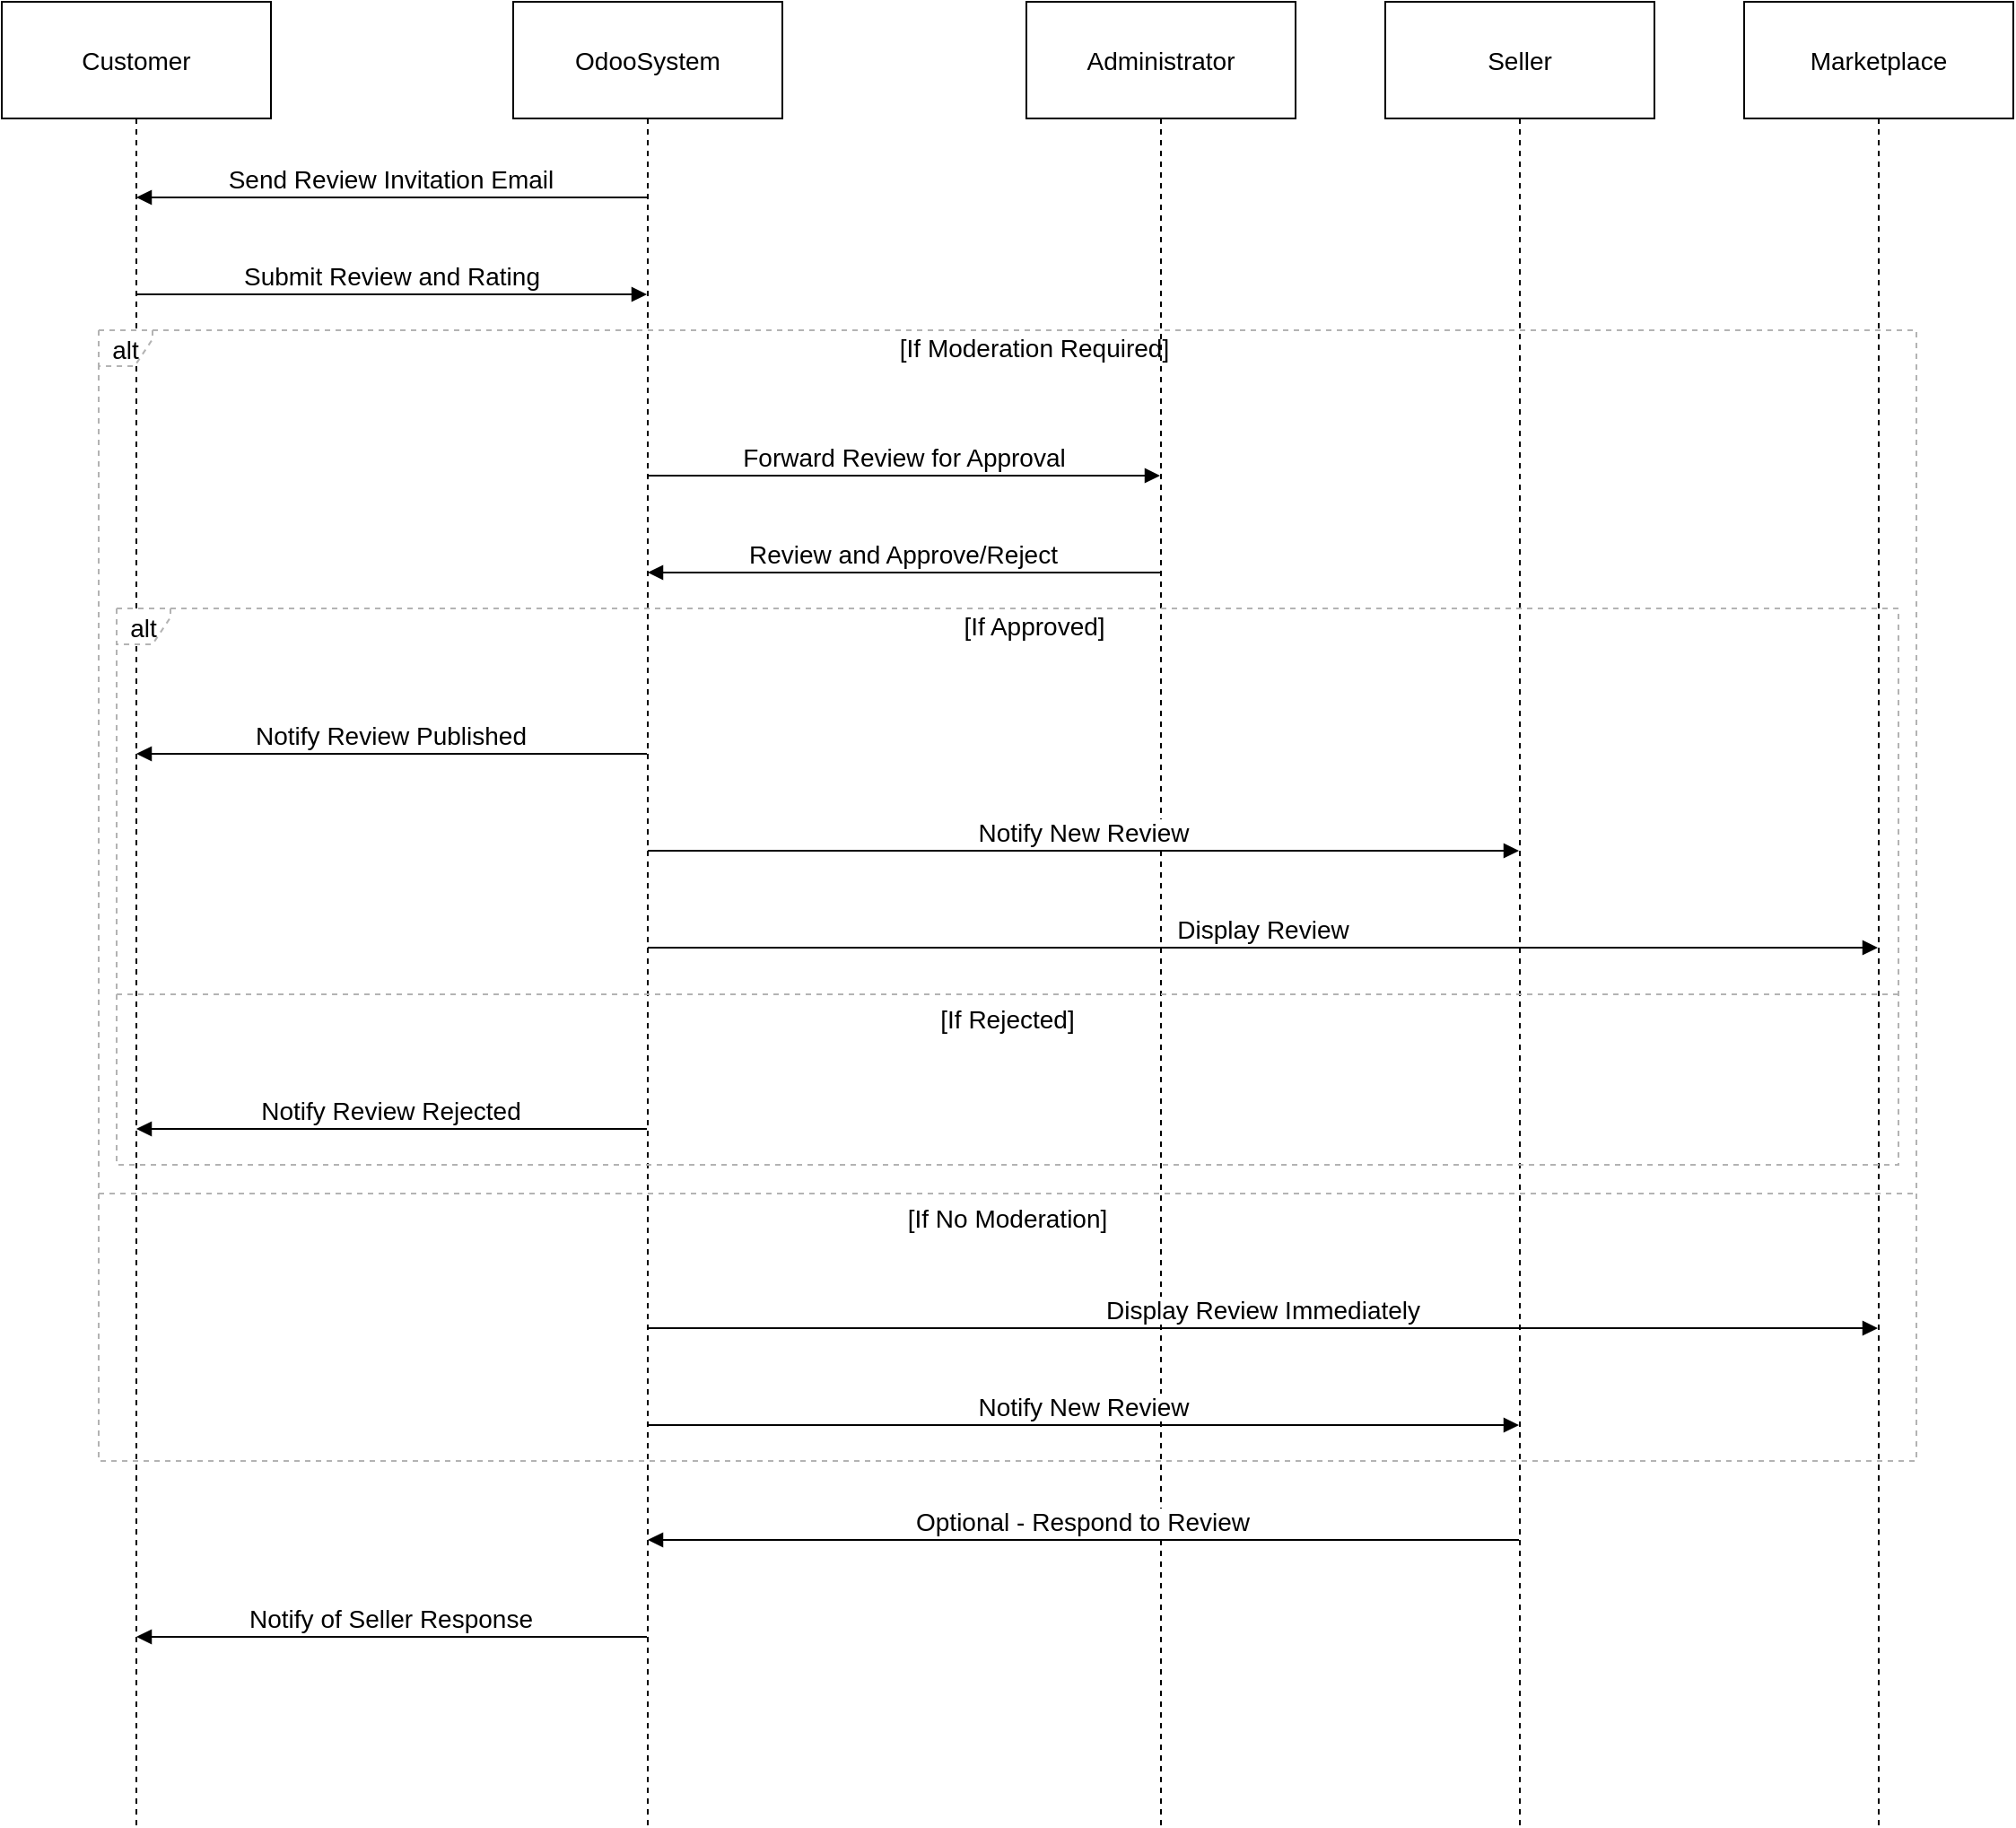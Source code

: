 <mxfile version="24.8.3">
  <diagram name="Page-1" id="fOK-nv0VU_ti0bF5ISVP">
    <mxGraphModel dx="1366" dy="763" grid="1" gridSize="10" guides="1" tooltips="1" connect="1" arrows="1" fold="1" page="0" pageScale="1" pageWidth="850" pageHeight="1100" math="0" shadow="0">
      <root>
        <mxCell id="0" />
        <mxCell id="1" parent="0" />
        <mxCell id="eZgWr6zxR9BhtXgxdSoH-1" value="Customer" style="shape=umlLifeline;perimeter=lifelinePerimeter;whiteSpace=wrap;container=1;dropTarget=0;collapsible=0;recursiveResize=0;outlineConnect=0;portConstraint=eastwest;newEdgeStyle={&quot;edgeStyle&quot;:&quot;elbowEdgeStyle&quot;,&quot;elbow&quot;:&quot;vertical&quot;,&quot;curved&quot;:0,&quot;rounded&quot;:0};size=65;fontSize=14;" vertex="1" parent="1">
          <mxGeometry x="20" y="20" width="150" height="1016" as="geometry" />
        </mxCell>
        <mxCell id="eZgWr6zxR9BhtXgxdSoH-2" value="OdooSystem" style="shape=umlLifeline;perimeter=lifelinePerimeter;whiteSpace=wrap;container=1;dropTarget=0;collapsible=0;recursiveResize=0;outlineConnect=0;portConstraint=eastwest;newEdgeStyle={&quot;edgeStyle&quot;:&quot;elbowEdgeStyle&quot;,&quot;elbow&quot;:&quot;vertical&quot;,&quot;curved&quot;:0,&quot;rounded&quot;:0};size=65;fontSize=14;" vertex="1" parent="1">
          <mxGeometry x="305" y="20" width="150" height="1016" as="geometry" />
        </mxCell>
        <mxCell id="eZgWr6zxR9BhtXgxdSoH-3" value="Administrator" style="shape=umlLifeline;perimeter=lifelinePerimeter;whiteSpace=wrap;container=1;dropTarget=0;collapsible=0;recursiveResize=0;outlineConnect=0;portConstraint=eastwest;newEdgeStyle={&quot;edgeStyle&quot;:&quot;elbowEdgeStyle&quot;,&quot;elbow&quot;:&quot;vertical&quot;,&quot;curved&quot;:0,&quot;rounded&quot;:0};size=65;fontSize=14;" vertex="1" parent="1">
          <mxGeometry x="591" y="20" width="150" height="1016" as="geometry" />
        </mxCell>
        <mxCell id="eZgWr6zxR9BhtXgxdSoH-4" value="Seller" style="shape=umlLifeline;perimeter=lifelinePerimeter;whiteSpace=wrap;container=1;dropTarget=0;collapsible=0;recursiveResize=0;outlineConnect=0;portConstraint=eastwest;newEdgeStyle={&quot;edgeStyle&quot;:&quot;elbowEdgeStyle&quot;,&quot;elbow&quot;:&quot;vertical&quot;,&quot;curved&quot;:0,&quot;rounded&quot;:0};size=65;fontSize=14;" vertex="1" parent="1">
          <mxGeometry x="791" y="20" width="150" height="1016" as="geometry" />
        </mxCell>
        <mxCell id="eZgWr6zxR9BhtXgxdSoH-5" value="Marketplace" style="shape=umlLifeline;perimeter=lifelinePerimeter;whiteSpace=wrap;container=1;dropTarget=0;collapsible=0;recursiveResize=0;outlineConnect=0;portConstraint=eastwest;newEdgeStyle={&quot;edgeStyle&quot;:&quot;elbowEdgeStyle&quot;,&quot;elbow&quot;:&quot;vertical&quot;,&quot;curved&quot;:0,&quot;rounded&quot;:0};size=65;fontSize=14;" vertex="1" parent="1">
          <mxGeometry x="991" y="20" width="150" height="1016" as="geometry" />
        </mxCell>
        <mxCell id="eZgWr6zxR9BhtXgxdSoH-6" value="alt" style="shape=umlFrame;dashed=1;pointerEvents=0;dropTarget=0;strokeColor=#B3B3B3;height=20;width=30;fontSize=14;" vertex="1" parent="1">
          <mxGeometry x="84" y="358" width="993" height="310" as="geometry" />
        </mxCell>
        <mxCell id="eZgWr6zxR9BhtXgxdSoH-7" value="[If Approved]" style="text;strokeColor=none;fillColor=none;align=center;verticalAlign=middle;whiteSpace=wrap;fontSize=14;" vertex="1" parent="eZgWr6zxR9BhtXgxdSoH-6">
          <mxGeometry x="30" width="963" height="20" as="geometry" />
        </mxCell>
        <mxCell id="eZgWr6zxR9BhtXgxdSoH-8" value="[If Rejected]" style="shape=line;dashed=1;whiteSpace=wrap;verticalAlign=top;labelPosition=center;verticalLabelPosition=middle;align=center;strokeColor=#B3B3B3;fontSize=14;" vertex="1" parent="eZgWr6zxR9BhtXgxdSoH-6">
          <mxGeometry y="214" width="993" height="2" as="geometry" />
        </mxCell>
        <mxCell id="eZgWr6zxR9BhtXgxdSoH-9" value="alt" style="shape=umlFrame;dashed=1;pointerEvents=0;dropTarget=0;strokeColor=#B3B3B3;height=20;width=30;fontSize=14;" vertex="1" parent="1">
          <mxGeometry x="74" y="203" width="1013" height="630" as="geometry" />
        </mxCell>
        <mxCell id="eZgWr6zxR9BhtXgxdSoH-10" value="[If Moderation Required]" style="text;strokeColor=none;fillColor=none;align=center;verticalAlign=middle;whiteSpace=wrap;fontSize=14;" vertex="1" parent="eZgWr6zxR9BhtXgxdSoH-9">
          <mxGeometry x="30" width="983" height="20" as="geometry" />
        </mxCell>
        <mxCell id="eZgWr6zxR9BhtXgxdSoH-11" value="[If No Moderation]" style="shape=line;dashed=1;whiteSpace=wrap;verticalAlign=top;labelPosition=center;verticalLabelPosition=middle;align=center;strokeColor=#B3B3B3;fontSize=14;" vertex="1" parent="eZgWr6zxR9BhtXgxdSoH-9">
          <mxGeometry y="480" width="1013" height="2" as="geometry" />
        </mxCell>
        <mxCell id="eZgWr6zxR9BhtXgxdSoH-12" value="Send Review Invitation Email" style="verticalAlign=bottom;edgeStyle=elbowEdgeStyle;elbow=vertical;curved=0;rounded=0;endArrow=block;fontSize=14;" edge="1" parent="1" source="eZgWr6zxR9BhtXgxdSoH-2" target="eZgWr6zxR9BhtXgxdSoH-1">
          <mxGeometry relative="1" as="geometry">
            <Array as="points">
              <mxPoint x="249" y="129" />
            </Array>
          </mxGeometry>
        </mxCell>
        <mxCell id="eZgWr6zxR9BhtXgxdSoH-13" value="Submit Review and Rating" style="verticalAlign=bottom;edgeStyle=elbowEdgeStyle;elbow=vertical;curved=0;rounded=0;endArrow=block;fontSize=14;" edge="1" parent="1" source="eZgWr6zxR9BhtXgxdSoH-1" target="eZgWr6zxR9BhtXgxdSoH-2">
          <mxGeometry relative="1" as="geometry">
            <Array as="points">
              <mxPoint x="246" y="183" />
            </Array>
          </mxGeometry>
        </mxCell>
        <mxCell id="eZgWr6zxR9BhtXgxdSoH-14" value="Forward Review for Approval" style="verticalAlign=bottom;edgeStyle=elbowEdgeStyle;elbow=vertical;curved=0;rounded=0;endArrow=block;fontSize=14;" edge="1" parent="1" source="eZgWr6zxR9BhtXgxdSoH-2" target="eZgWr6zxR9BhtXgxdSoH-3">
          <mxGeometry relative="1" as="geometry">
            <Array as="points">
              <mxPoint x="532" y="284" />
            </Array>
          </mxGeometry>
        </mxCell>
        <mxCell id="eZgWr6zxR9BhtXgxdSoH-15" value="Review and Approve/Reject" style="verticalAlign=bottom;edgeStyle=elbowEdgeStyle;elbow=vertical;curved=0;rounded=0;endArrow=block;fontSize=14;" edge="1" parent="1" source="eZgWr6zxR9BhtXgxdSoH-3" target="eZgWr6zxR9BhtXgxdSoH-2">
          <mxGeometry relative="1" as="geometry">
            <Array as="points">
              <mxPoint x="535" y="338" />
            </Array>
          </mxGeometry>
        </mxCell>
        <mxCell id="eZgWr6zxR9BhtXgxdSoH-16" value="Notify Review Published" style="verticalAlign=bottom;edgeStyle=elbowEdgeStyle;elbow=vertical;curved=0;rounded=0;endArrow=block;fontSize=14;" edge="1" parent="1" source="eZgWr6zxR9BhtXgxdSoH-2" target="eZgWr6zxR9BhtXgxdSoH-1">
          <mxGeometry relative="1" as="geometry">
            <Array as="points">
              <mxPoint x="249" y="439" />
            </Array>
          </mxGeometry>
        </mxCell>
        <mxCell id="eZgWr6zxR9BhtXgxdSoH-17" value="Notify New Review" style="verticalAlign=bottom;edgeStyle=elbowEdgeStyle;elbow=vertical;curved=0;rounded=0;endArrow=block;fontSize=14;" edge="1" parent="1" source="eZgWr6zxR9BhtXgxdSoH-2" target="eZgWr6zxR9BhtXgxdSoH-4">
          <mxGeometry relative="1" as="geometry">
            <Array as="points">
              <mxPoint x="632" y="493" />
            </Array>
          </mxGeometry>
        </mxCell>
        <mxCell id="eZgWr6zxR9BhtXgxdSoH-18" value="Display Review" style="verticalAlign=bottom;edgeStyle=elbowEdgeStyle;elbow=vertical;curved=0;rounded=0;endArrow=block;fontSize=14;" edge="1" parent="1" source="eZgWr6zxR9BhtXgxdSoH-2" target="eZgWr6zxR9BhtXgxdSoH-5">
          <mxGeometry relative="1" as="geometry">
            <Array as="points">
              <mxPoint x="732" y="547" />
            </Array>
          </mxGeometry>
        </mxCell>
        <mxCell id="eZgWr6zxR9BhtXgxdSoH-19" value="Notify Review Rejected" style="verticalAlign=bottom;edgeStyle=elbowEdgeStyle;elbow=vertical;curved=0;rounded=0;endArrow=block;fontSize=14;" edge="1" parent="1" source="eZgWr6zxR9BhtXgxdSoH-2" target="eZgWr6zxR9BhtXgxdSoH-1">
          <mxGeometry relative="1" as="geometry">
            <Array as="points">
              <mxPoint x="249" y="648" />
            </Array>
          </mxGeometry>
        </mxCell>
        <mxCell id="eZgWr6zxR9BhtXgxdSoH-20" value="Display Review Immediately" style="verticalAlign=bottom;edgeStyle=elbowEdgeStyle;elbow=vertical;curved=0;rounded=0;endArrow=block;fontSize=14;" edge="1" parent="1" source="eZgWr6zxR9BhtXgxdSoH-2" target="eZgWr6zxR9BhtXgxdSoH-5">
          <mxGeometry relative="1" as="geometry">
            <Array as="points">
              <mxPoint x="732" y="759" />
            </Array>
          </mxGeometry>
        </mxCell>
        <mxCell id="eZgWr6zxR9BhtXgxdSoH-21" value="Notify New Review" style="verticalAlign=bottom;edgeStyle=elbowEdgeStyle;elbow=vertical;curved=0;rounded=0;endArrow=block;fontSize=14;" edge="1" parent="1" source="eZgWr6zxR9BhtXgxdSoH-2" target="eZgWr6zxR9BhtXgxdSoH-4">
          <mxGeometry relative="1" as="geometry">
            <Array as="points">
              <mxPoint x="632" y="813" />
            </Array>
          </mxGeometry>
        </mxCell>
        <mxCell id="eZgWr6zxR9BhtXgxdSoH-22" value="Optional - Respond to Review" style="verticalAlign=bottom;edgeStyle=elbowEdgeStyle;elbow=vertical;curved=0;rounded=0;endArrow=block;fontSize=14;" edge="1" parent="1" source="eZgWr6zxR9BhtXgxdSoH-4" target="eZgWr6zxR9BhtXgxdSoH-2">
          <mxGeometry relative="1" as="geometry">
            <Array as="points">
              <mxPoint x="635" y="877" />
            </Array>
          </mxGeometry>
        </mxCell>
        <mxCell id="eZgWr6zxR9BhtXgxdSoH-23" value="Notify of Seller Response" style="verticalAlign=bottom;edgeStyle=elbowEdgeStyle;elbow=vertical;curved=0;rounded=0;endArrow=block;fontSize=14;" edge="1" parent="1" source="eZgWr6zxR9BhtXgxdSoH-2" target="eZgWr6zxR9BhtXgxdSoH-1">
          <mxGeometry relative="1" as="geometry">
            <Array as="points">
              <mxPoint x="249" y="931" />
            </Array>
          </mxGeometry>
        </mxCell>
      </root>
    </mxGraphModel>
  </diagram>
</mxfile>
